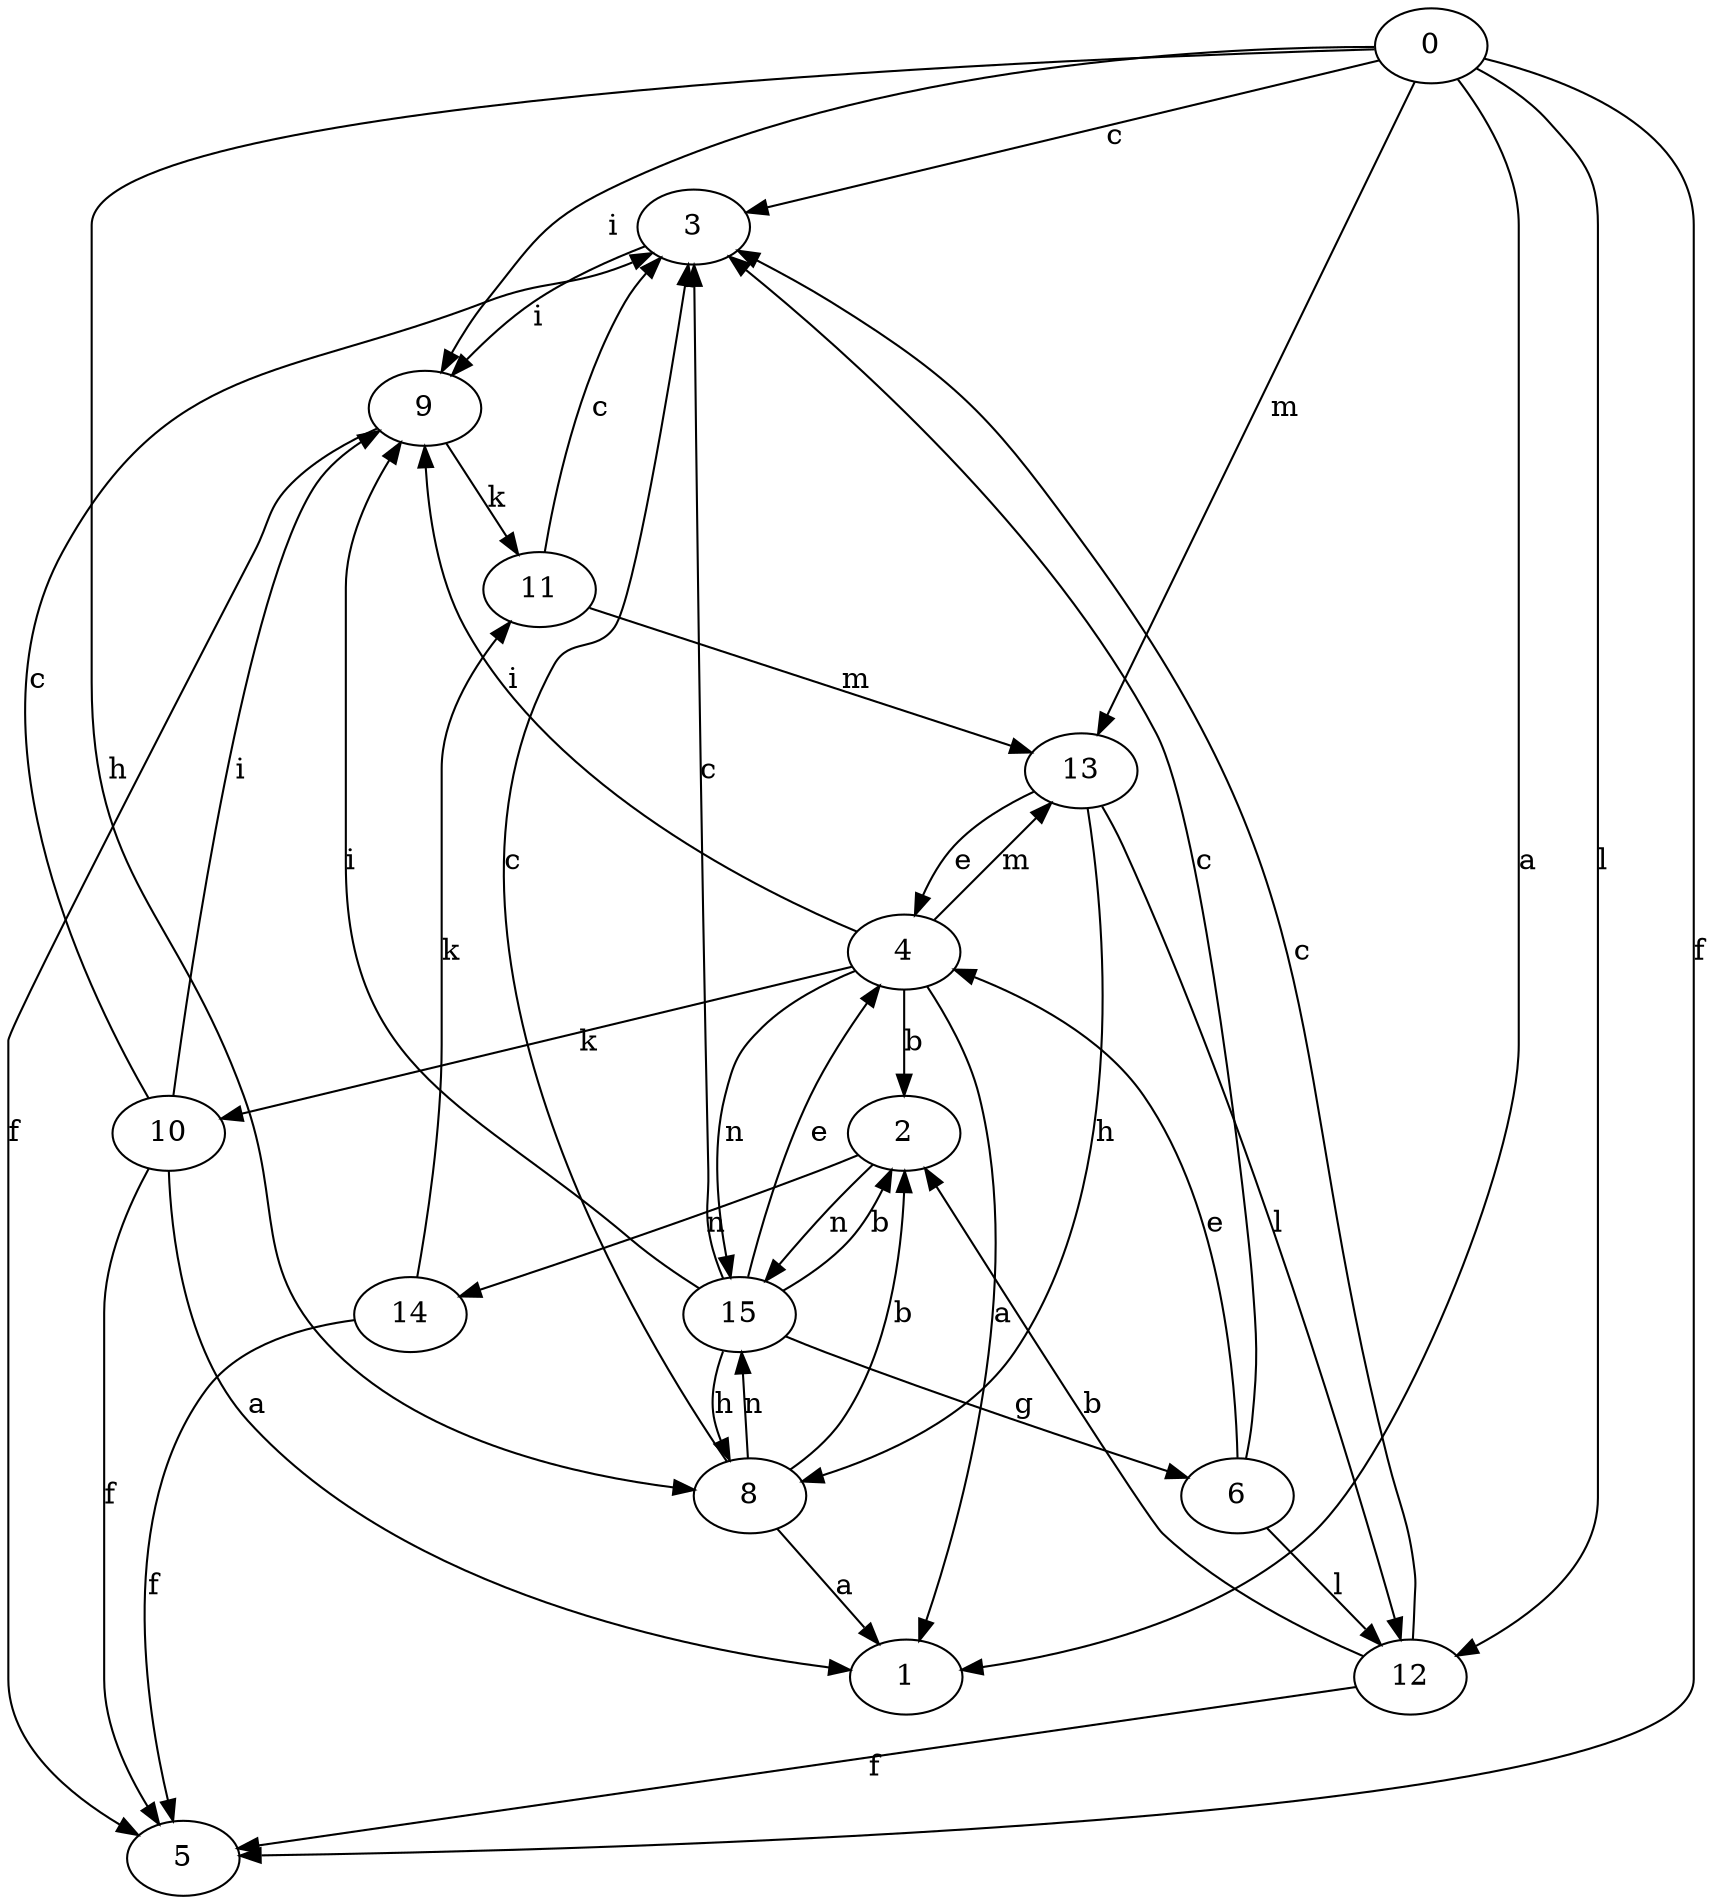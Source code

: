 strict digraph  {
0;
1;
2;
3;
4;
5;
6;
8;
9;
10;
11;
12;
13;
14;
15;
0 -> 1  [label=a];
0 -> 3  [label=c];
0 -> 5  [label=f];
0 -> 8  [label=h];
0 -> 9  [label=i];
0 -> 12  [label=l];
0 -> 13  [label=m];
2 -> 14  [label=n];
2 -> 15  [label=n];
3 -> 9  [label=i];
4 -> 1  [label=a];
4 -> 2  [label=b];
4 -> 9  [label=i];
4 -> 10  [label=k];
4 -> 13  [label=m];
4 -> 15  [label=n];
6 -> 3  [label=c];
6 -> 4  [label=e];
6 -> 12  [label=l];
8 -> 1  [label=a];
8 -> 2  [label=b];
8 -> 3  [label=c];
8 -> 15  [label=n];
9 -> 5  [label=f];
9 -> 11  [label=k];
10 -> 1  [label=a];
10 -> 3  [label=c];
10 -> 5  [label=f];
10 -> 9  [label=i];
11 -> 3  [label=c];
11 -> 13  [label=m];
12 -> 2  [label=b];
12 -> 3  [label=c];
12 -> 5  [label=f];
13 -> 4  [label=e];
13 -> 8  [label=h];
13 -> 12  [label=l];
14 -> 5  [label=f];
14 -> 11  [label=k];
15 -> 2  [label=b];
15 -> 3  [label=c];
15 -> 4  [label=e];
15 -> 6  [label=g];
15 -> 8  [label=h];
15 -> 9  [label=i];
}
